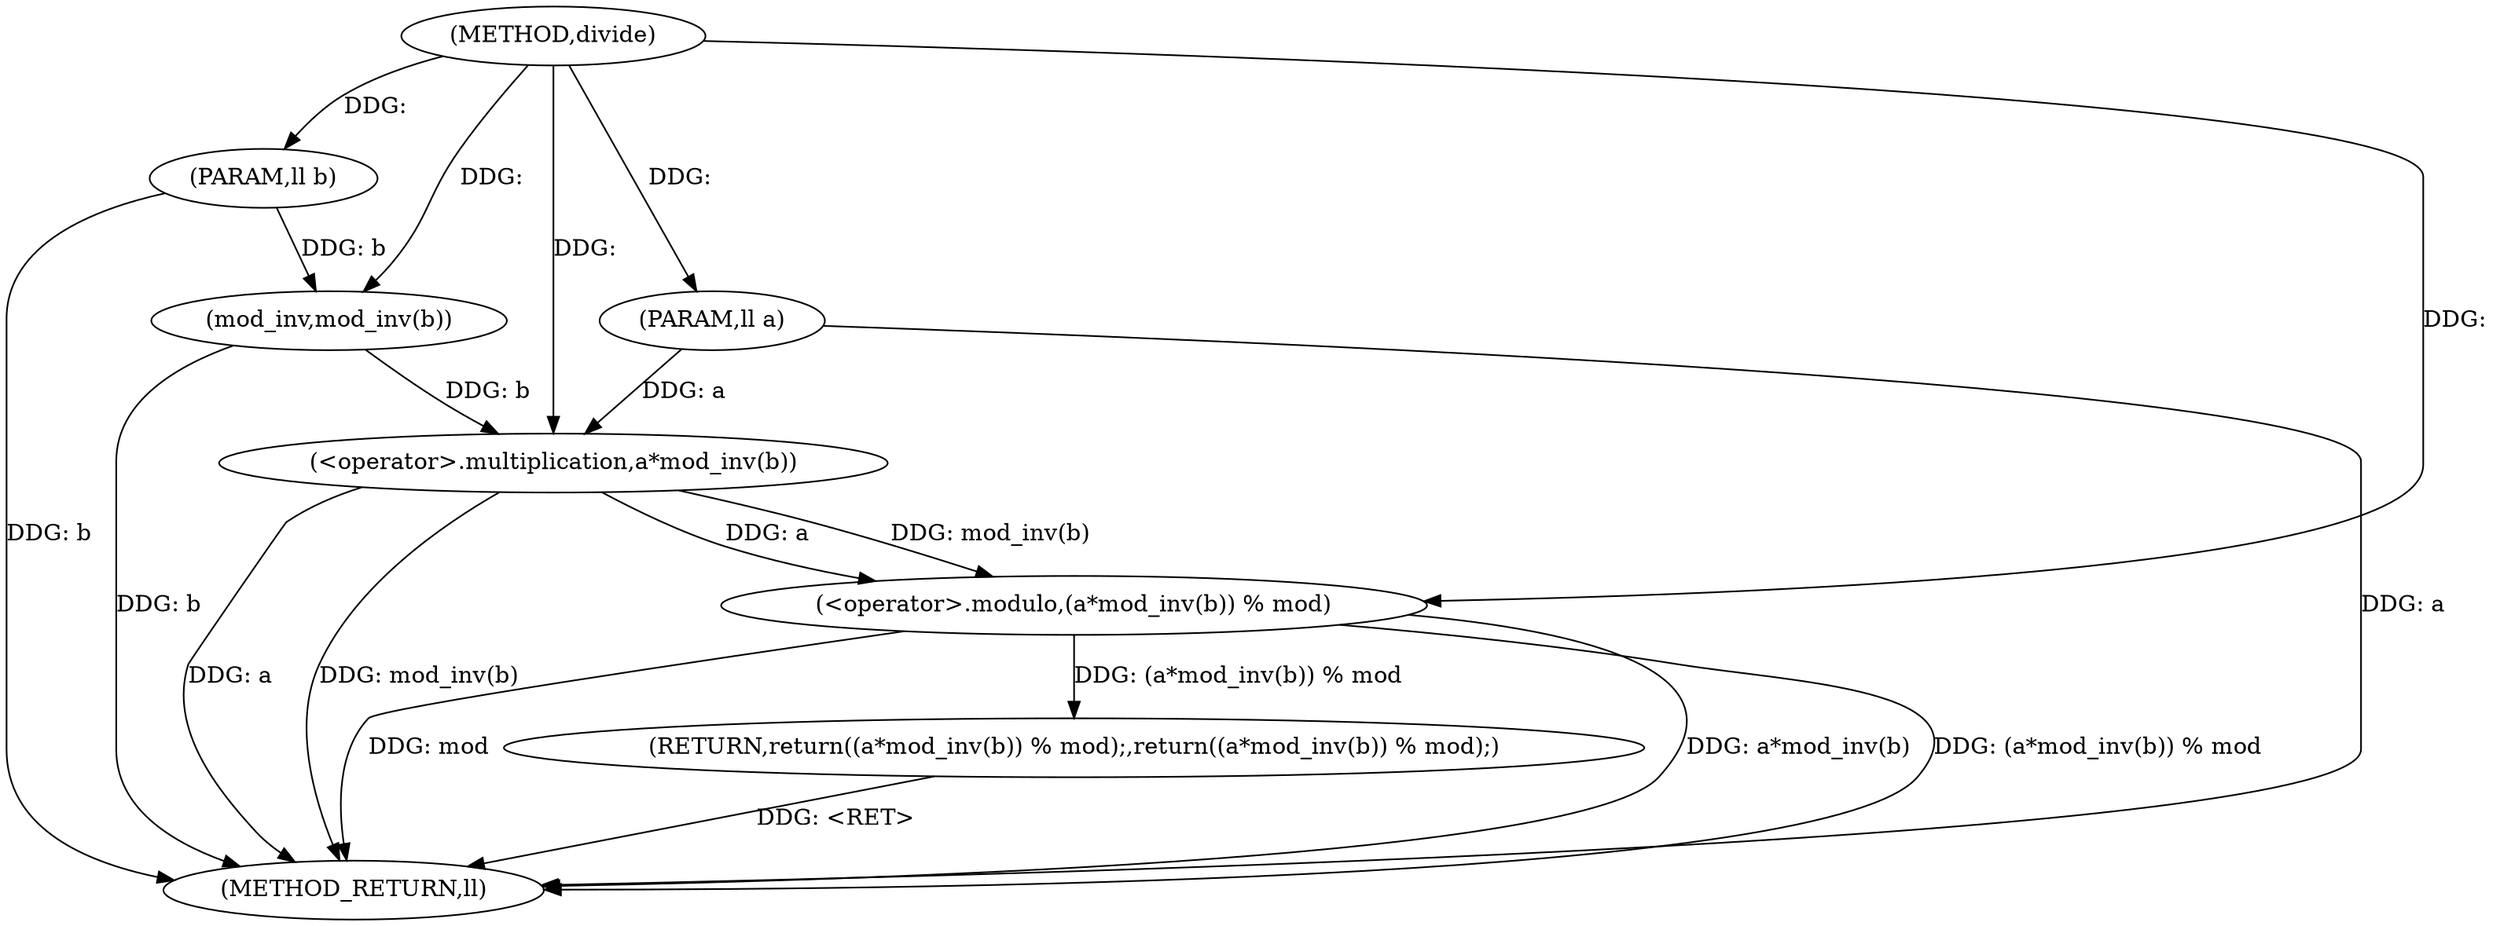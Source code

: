 digraph "divide" {  
"1000358" [label = "(METHOD,divide)" ]
"1000369" [label = "(METHOD_RETURN,ll)" ]
"1000359" [label = "(PARAM,ll a)" ]
"1000360" [label = "(PARAM,ll b)" ]
"1000362" [label = "(RETURN,return((a*mod_inv(b)) % mod);,return((a*mod_inv(b)) % mod);)" ]
"1000363" [label = "(<operator>.modulo,(a*mod_inv(b)) % mod)" ]
"1000364" [label = "(<operator>.multiplication,a*mod_inv(b))" ]
"1000366" [label = "(mod_inv,mod_inv(b))" ]
  "1000359" -> "1000369"  [ label = "DDG: a"] 
  "1000360" -> "1000369"  [ label = "DDG: b"] 
  "1000364" -> "1000369"  [ label = "DDG: a"] 
  "1000366" -> "1000369"  [ label = "DDG: b"] 
  "1000364" -> "1000369"  [ label = "DDG: mod_inv(b)"] 
  "1000363" -> "1000369"  [ label = "DDG: a*mod_inv(b)"] 
  "1000363" -> "1000369"  [ label = "DDG: (a*mod_inv(b)) % mod"] 
  "1000362" -> "1000369"  [ label = "DDG: <RET>"] 
  "1000363" -> "1000369"  [ label = "DDG: mod"] 
  "1000358" -> "1000359"  [ label = "DDG: "] 
  "1000358" -> "1000360"  [ label = "DDG: "] 
  "1000363" -> "1000362"  [ label = "DDG: (a*mod_inv(b)) % mod"] 
  "1000364" -> "1000363"  [ label = "DDG: a"] 
  "1000364" -> "1000363"  [ label = "DDG: mod_inv(b)"] 
  "1000358" -> "1000363"  [ label = "DDG: "] 
  "1000359" -> "1000364"  [ label = "DDG: a"] 
  "1000358" -> "1000364"  [ label = "DDG: "] 
  "1000366" -> "1000364"  [ label = "DDG: b"] 
  "1000360" -> "1000366"  [ label = "DDG: b"] 
  "1000358" -> "1000366"  [ label = "DDG: "] 
}
